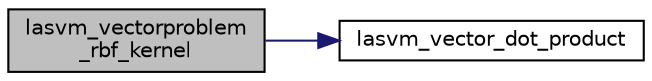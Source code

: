 digraph "lasvm_vectorproblem_rbf_kernel"
{
  edge [fontname="Helvetica",fontsize="10",labelfontname="Helvetica",labelfontsize="10"];
  node [fontname="Helvetica",fontsize="10",shape=record];
  rankdir="LR";
  Node1 [label="lasvm_vectorproblem\l_rbf_kernel",height=0.2,width=0.4,color="black", fillcolor="grey75", style="filled" fontcolor="black"];
  Node1 -> Node2 [color="midnightblue",fontsize="10",style="solid",fontname="Helvetica"];
  Node2 [label="lasvm_vector_dot_product",height=0.2,width=0.4,color="black", fillcolor="white", style="filled",URL="$vector_8c.html#a149b827aff7d4d305395ed2ce174e8cc"];
}
